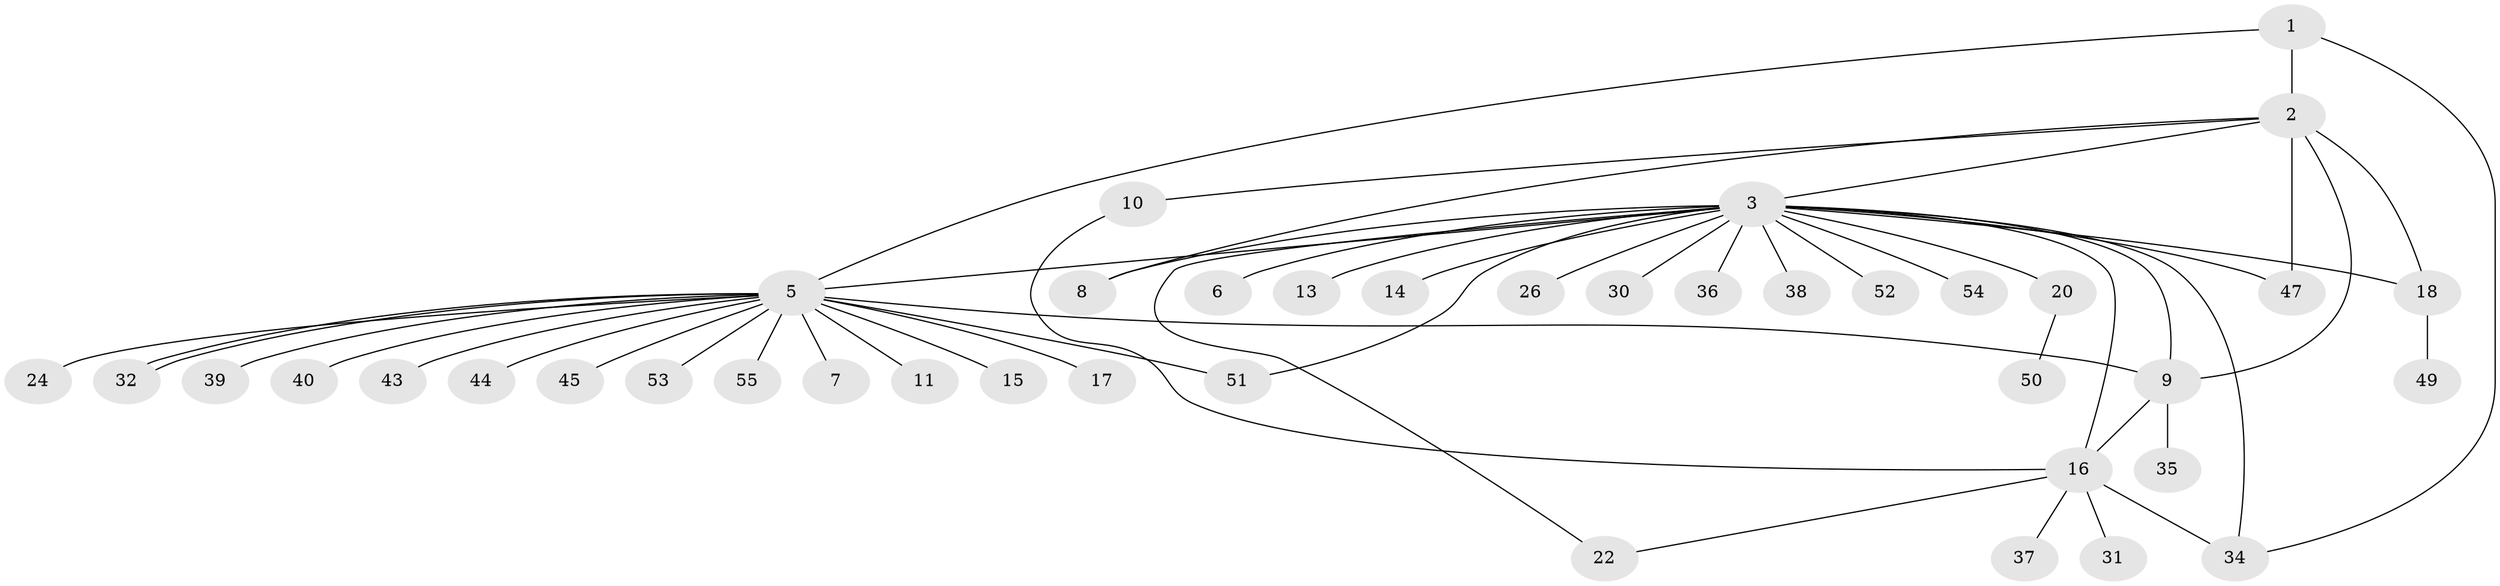 // original degree distribution, {3: 0.09090909090909091, 8: 0.03636363636363636, 24: 0.01818181818181818, 2: 0.2727272727272727, 20: 0.01818181818181818, 1: 0.509090909090909, 5: 0.01818181818181818, 4: 0.03636363636363636}
// Generated by graph-tools (version 1.1) at 2025/41/03/06/25 10:41:46]
// undirected, 41 vertices, 53 edges
graph export_dot {
graph [start="1"]
  node [color=gray90,style=filled];
  1;
  2 [super="+21"];
  3 [super="+4"];
  5 [super="+42"];
  6;
  7 [super="+23"];
  8 [super="+12"];
  9 [super="+19"];
  10 [super="+33"];
  11;
  13;
  14;
  15;
  16 [super="+25"];
  17;
  18 [super="+27"];
  20 [super="+28"];
  22 [super="+29"];
  24;
  26;
  30;
  31;
  32;
  34 [super="+46"];
  35;
  36;
  37;
  38 [super="+41"];
  39;
  40;
  43;
  44 [super="+48"];
  45;
  47;
  49;
  50;
  51;
  52;
  53;
  54;
  55;
  1 -- 2;
  1 -- 5;
  1 -- 34;
  2 -- 3;
  2 -- 8;
  2 -- 9;
  2 -- 10;
  2 -- 18 [weight=2];
  2 -- 47;
  3 -- 5 [weight=2];
  3 -- 6;
  3 -- 13;
  3 -- 14;
  3 -- 16;
  3 -- 18;
  3 -- 20 [weight=2];
  3 -- 22;
  3 -- 26;
  3 -- 30;
  3 -- 34;
  3 -- 36;
  3 -- 38;
  3 -- 47;
  3 -- 51;
  3 -- 52;
  3 -- 54;
  3 -- 9;
  3 -- 8;
  5 -- 7;
  5 -- 9 [weight=2];
  5 -- 11;
  5 -- 15;
  5 -- 17;
  5 -- 24;
  5 -- 32;
  5 -- 32;
  5 -- 39;
  5 -- 40;
  5 -- 43;
  5 -- 44;
  5 -- 45;
  5 -- 51;
  5 -- 53;
  5 -- 55;
  9 -- 16;
  9 -- 35;
  10 -- 16;
  16 -- 31;
  16 -- 37;
  16 -- 22;
  16 -- 34;
  18 -- 49;
  20 -- 50;
}
